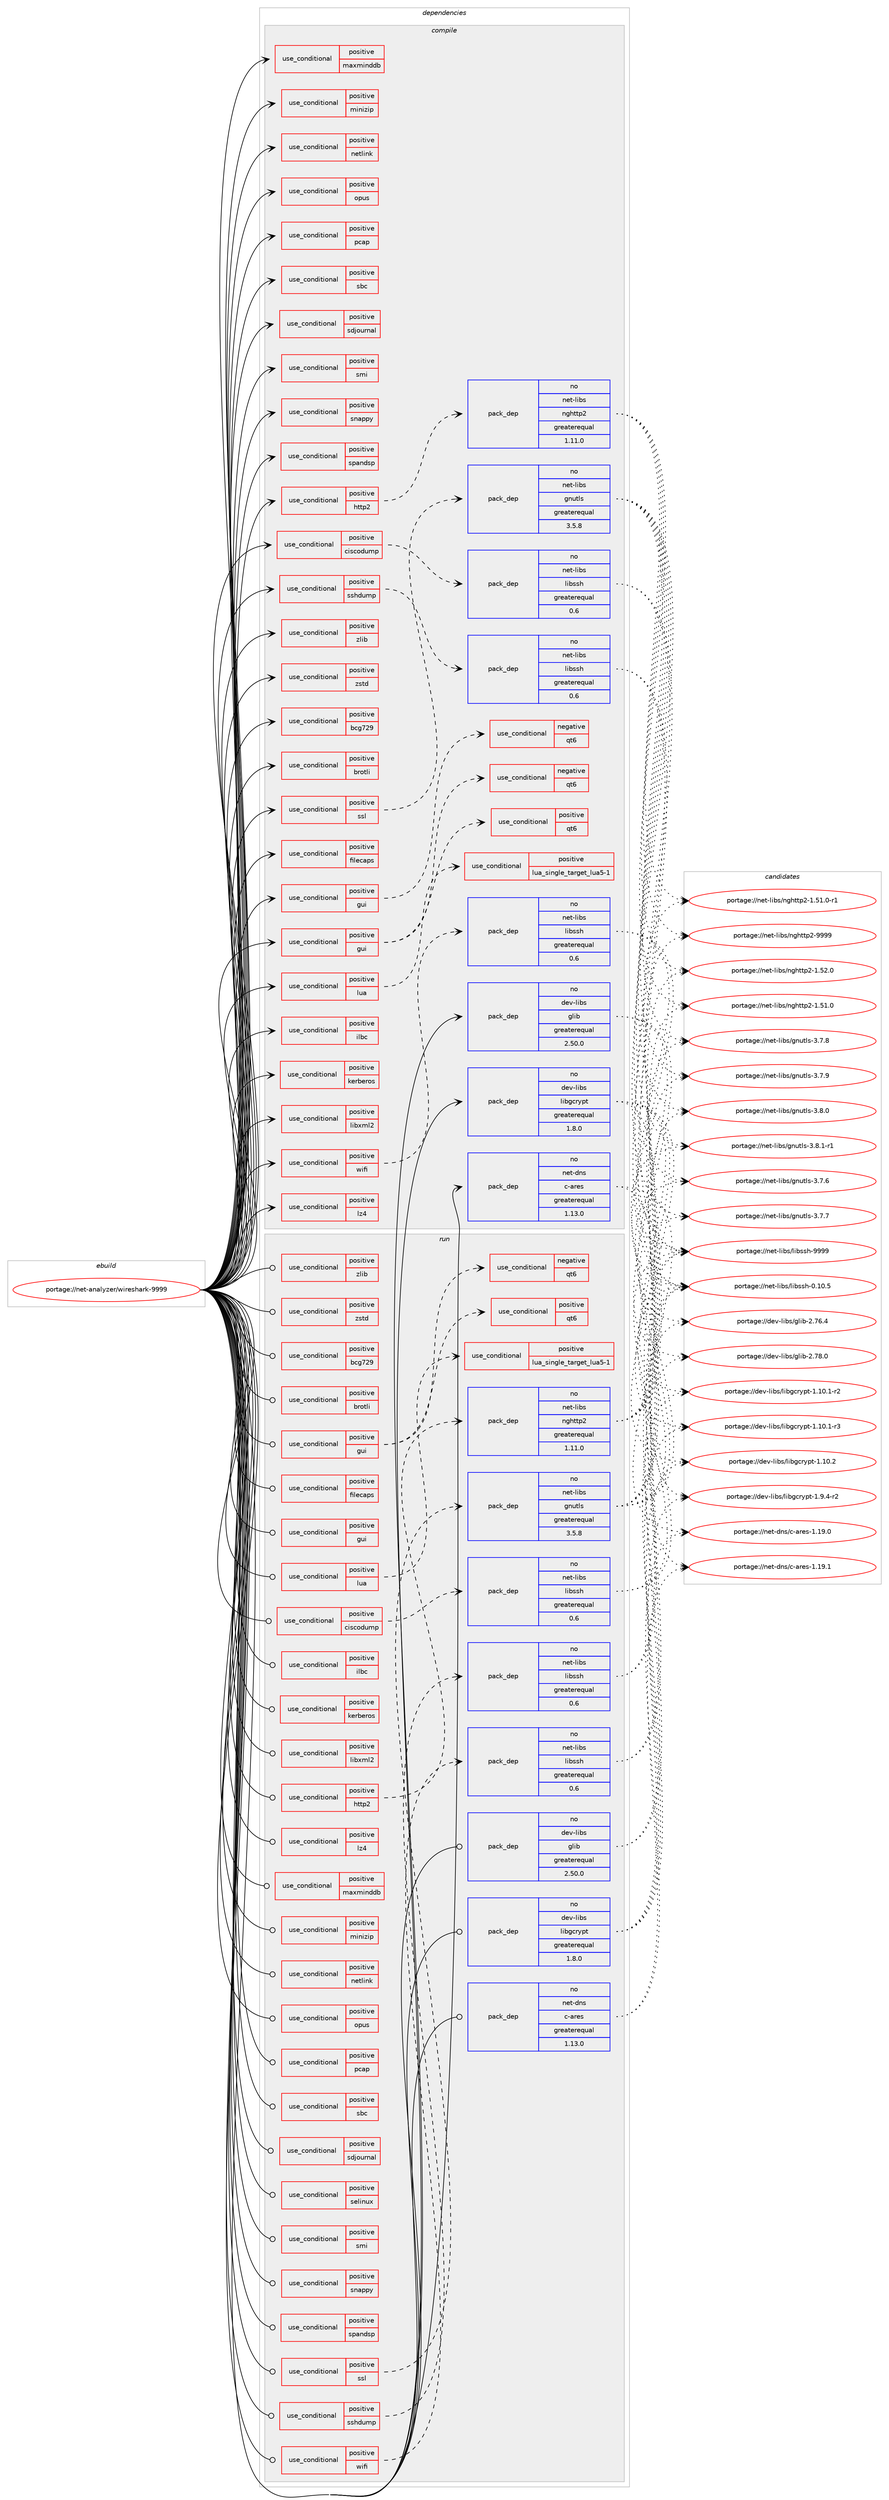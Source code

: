digraph prolog {

# *************
# Graph options
# *************

newrank=true;
concentrate=true;
compound=true;
graph [rankdir=LR,fontname=Helvetica,fontsize=10,ranksep=1.5];#, ranksep=2.5, nodesep=0.2];
edge  [arrowhead=vee];
node  [fontname=Helvetica,fontsize=10];

# **********
# The ebuild
# **********

subgraph cluster_leftcol {
color=gray;
rank=same;
label=<<i>ebuild</i>>;
id [label="portage://net-analyzer/wireshark-9999", color=red, width=4, href="../net-analyzer/wireshark-9999.svg"];
}

# ****************
# The dependencies
# ****************

subgraph cluster_midcol {
color=gray;
label=<<i>dependencies</i>>;
subgraph cluster_compile {
fillcolor="#eeeeee";
style=filled;
label=<<i>compile</i>>;
subgraph cond1 {
dependency1 [label=<<TABLE BORDER="0" CELLBORDER="1" CELLSPACING="0" CELLPADDING="4"><TR><TD ROWSPAN="3" CELLPADDING="10">use_conditional</TD></TR><TR><TD>positive</TD></TR><TR><TD>bcg729</TD></TR></TABLE>>, shape=none, color=red];
# *** BEGIN UNKNOWN DEPENDENCY TYPE (TODO) ***
# dependency1 -> package_dependency(portage://net-analyzer/wireshark-9999,install,no,media-libs,bcg729,none,[,,],[],[])
# *** END UNKNOWN DEPENDENCY TYPE (TODO) ***

}
id:e -> dependency1:w [weight=20,style="solid",arrowhead="vee"];
subgraph cond2 {
dependency2 [label=<<TABLE BORDER="0" CELLBORDER="1" CELLSPACING="0" CELLPADDING="4"><TR><TD ROWSPAN="3" CELLPADDING="10">use_conditional</TD></TR><TR><TD>positive</TD></TR><TR><TD>brotli</TD></TR></TABLE>>, shape=none, color=red];
# *** BEGIN UNKNOWN DEPENDENCY TYPE (TODO) ***
# dependency2 -> package_dependency(portage://net-analyzer/wireshark-9999,install,no,app-arch,brotli,none,[,,],any_same_slot,[])
# *** END UNKNOWN DEPENDENCY TYPE (TODO) ***

}
id:e -> dependency2:w [weight=20,style="solid",arrowhead="vee"];
subgraph cond3 {
dependency3 [label=<<TABLE BORDER="0" CELLBORDER="1" CELLSPACING="0" CELLPADDING="4"><TR><TD ROWSPAN="3" CELLPADDING="10">use_conditional</TD></TR><TR><TD>positive</TD></TR><TR><TD>ciscodump</TD></TR></TABLE>>, shape=none, color=red];
subgraph pack1 {
dependency4 [label=<<TABLE BORDER="0" CELLBORDER="1" CELLSPACING="0" CELLPADDING="4" WIDTH="220"><TR><TD ROWSPAN="6" CELLPADDING="30">pack_dep</TD></TR><TR><TD WIDTH="110">no</TD></TR><TR><TD>net-libs</TD></TR><TR><TD>libssh</TD></TR><TR><TD>greaterequal</TD></TR><TR><TD>0.6</TD></TR></TABLE>>, shape=none, color=blue];
}
dependency3:e -> dependency4:w [weight=20,style="dashed",arrowhead="vee"];
}
id:e -> dependency3:w [weight=20,style="solid",arrowhead="vee"];
subgraph cond4 {
dependency5 [label=<<TABLE BORDER="0" CELLBORDER="1" CELLSPACING="0" CELLPADDING="4"><TR><TD ROWSPAN="3" CELLPADDING="10">use_conditional</TD></TR><TR><TD>positive</TD></TR><TR><TD>filecaps</TD></TR></TABLE>>, shape=none, color=red];
# *** BEGIN UNKNOWN DEPENDENCY TYPE (TODO) ***
# dependency5 -> package_dependency(portage://net-analyzer/wireshark-9999,install,no,sys-libs,libcap,none,[,,],[],[])
# *** END UNKNOWN DEPENDENCY TYPE (TODO) ***

}
id:e -> dependency5:w [weight=20,style="solid",arrowhead="vee"];
subgraph cond5 {
dependency6 [label=<<TABLE BORDER="0" CELLBORDER="1" CELLSPACING="0" CELLPADDING="4"><TR><TD ROWSPAN="3" CELLPADDING="10">use_conditional</TD></TR><TR><TD>positive</TD></TR><TR><TD>gui</TD></TR></TABLE>>, shape=none, color=red];
subgraph cond6 {
dependency7 [label=<<TABLE BORDER="0" CELLBORDER="1" CELLSPACING="0" CELLPADDING="4"><TR><TD ROWSPAN="3" CELLPADDING="10">use_conditional</TD></TR><TR><TD>negative</TD></TR><TR><TD>qt6</TD></TR></TABLE>>, shape=none, color=red];
# *** BEGIN UNKNOWN DEPENDENCY TYPE (TODO) ***
# dependency7 -> package_dependency(portage://net-analyzer/wireshark-9999,install,no,dev-qt,qtdeclarative,none,[,,],[slot(5)],[])
# *** END UNKNOWN DEPENDENCY TYPE (TODO) ***

}
dependency6:e -> dependency7:w [weight=20,style="dashed",arrowhead="vee"];
}
id:e -> dependency6:w [weight=20,style="solid",arrowhead="vee"];
subgraph cond7 {
dependency8 [label=<<TABLE BORDER="0" CELLBORDER="1" CELLSPACING="0" CELLPADDING="4"><TR><TD ROWSPAN="3" CELLPADDING="10">use_conditional</TD></TR><TR><TD>positive</TD></TR><TR><TD>gui</TD></TR></TABLE>>, shape=none, color=red];
# *** BEGIN UNKNOWN DEPENDENCY TYPE (TODO) ***
# dependency8 -> package_dependency(portage://net-analyzer/wireshark-9999,install,no,x11-misc,xdg-utils,none,[,,],[],[])
# *** END UNKNOWN DEPENDENCY TYPE (TODO) ***

subgraph cond8 {
dependency9 [label=<<TABLE BORDER="0" CELLBORDER="1" CELLSPACING="0" CELLPADDING="4"><TR><TD ROWSPAN="3" CELLPADDING="10">use_conditional</TD></TR><TR><TD>positive</TD></TR><TR><TD>qt6</TD></TR></TABLE>>, shape=none, color=red];
# *** BEGIN UNKNOWN DEPENDENCY TYPE (TODO) ***
# dependency9 -> package_dependency(portage://net-analyzer/wireshark-9999,install,no,dev-qt,qtbase,none,[,,],[slot(6)],[use(enable(concurrent),none),use(enable(dbus),none),use(enable(gui),none),use(enable(widgets),none)])
# *** END UNKNOWN DEPENDENCY TYPE (TODO) ***

# *** BEGIN UNKNOWN DEPENDENCY TYPE (TODO) ***
# dependency9 -> package_dependency(portage://net-analyzer/wireshark-9999,install,no,dev-qt,qt5compat,none,[,,],[slot(6)],[])
# *** END UNKNOWN DEPENDENCY TYPE (TODO) ***

# *** BEGIN UNKNOWN DEPENDENCY TYPE (TODO) ***
# dependency9 -> package_dependency(portage://net-analyzer/wireshark-9999,install,no,dev-qt,qtmultimedia,none,[,,],[slot(6)],[])
# *** END UNKNOWN DEPENDENCY TYPE (TODO) ***

}
dependency8:e -> dependency9:w [weight=20,style="dashed",arrowhead="vee"];
subgraph cond9 {
dependency10 [label=<<TABLE BORDER="0" CELLBORDER="1" CELLSPACING="0" CELLPADDING="4"><TR><TD ROWSPAN="3" CELLPADDING="10">use_conditional</TD></TR><TR><TD>negative</TD></TR><TR><TD>qt6</TD></TR></TABLE>>, shape=none, color=red];
# *** BEGIN UNKNOWN DEPENDENCY TYPE (TODO) ***
# dependency10 -> package_dependency(portage://net-analyzer/wireshark-9999,install,no,dev-qt,qtcore,none,[,,],[slot(5)],[])
# *** END UNKNOWN DEPENDENCY TYPE (TODO) ***

# *** BEGIN UNKNOWN DEPENDENCY TYPE (TODO) ***
# dependency10 -> package_dependency(portage://net-analyzer/wireshark-9999,install,no,dev-qt,qtconcurrent,none,[,,],[slot(5)],[])
# *** END UNKNOWN DEPENDENCY TYPE (TODO) ***

# *** BEGIN UNKNOWN DEPENDENCY TYPE (TODO) ***
# dependency10 -> package_dependency(portage://net-analyzer/wireshark-9999,install,no,dev-qt,qtgui,none,[,,],[slot(5)],[])
# *** END UNKNOWN DEPENDENCY TYPE (TODO) ***

# *** BEGIN UNKNOWN DEPENDENCY TYPE (TODO) ***
# dependency10 -> package_dependency(portage://net-analyzer/wireshark-9999,install,no,dev-qt,qtmultimedia,none,[,,],[slot(5)],[])
# *** END UNKNOWN DEPENDENCY TYPE (TODO) ***

# *** BEGIN UNKNOWN DEPENDENCY TYPE (TODO) ***
# dependency10 -> package_dependency(portage://net-analyzer/wireshark-9999,install,no,dev-qt,qtprintsupport,none,[,,],[slot(5)],[])
# *** END UNKNOWN DEPENDENCY TYPE (TODO) ***

# *** BEGIN UNKNOWN DEPENDENCY TYPE (TODO) ***
# dependency10 -> package_dependency(portage://net-analyzer/wireshark-9999,install,no,dev-qt,qtwidgets,none,[,,],[slot(5)],[])
# *** END UNKNOWN DEPENDENCY TYPE (TODO) ***

}
dependency8:e -> dependency10:w [weight=20,style="dashed",arrowhead="vee"];
}
id:e -> dependency8:w [weight=20,style="solid",arrowhead="vee"];
subgraph cond10 {
dependency11 [label=<<TABLE BORDER="0" CELLBORDER="1" CELLSPACING="0" CELLPADDING="4"><TR><TD ROWSPAN="3" CELLPADDING="10">use_conditional</TD></TR><TR><TD>positive</TD></TR><TR><TD>http2</TD></TR></TABLE>>, shape=none, color=red];
subgraph pack2 {
dependency12 [label=<<TABLE BORDER="0" CELLBORDER="1" CELLSPACING="0" CELLPADDING="4" WIDTH="220"><TR><TD ROWSPAN="6" CELLPADDING="30">pack_dep</TD></TR><TR><TD WIDTH="110">no</TD></TR><TR><TD>net-libs</TD></TR><TR><TD>nghttp2</TD></TR><TR><TD>greaterequal</TD></TR><TR><TD>1.11.0</TD></TR></TABLE>>, shape=none, color=blue];
}
dependency11:e -> dependency12:w [weight=20,style="dashed",arrowhead="vee"];
}
id:e -> dependency11:w [weight=20,style="solid",arrowhead="vee"];
subgraph cond11 {
dependency13 [label=<<TABLE BORDER="0" CELLBORDER="1" CELLSPACING="0" CELLPADDING="4"><TR><TD ROWSPAN="3" CELLPADDING="10">use_conditional</TD></TR><TR><TD>positive</TD></TR><TR><TD>ilbc</TD></TR></TABLE>>, shape=none, color=red];
# *** BEGIN UNKNOWN DEPENDENCY TYPE (TODO) ***
# dependency13 -> package_dependency(portage://net-analyzer/wireshark-9999,install,no,media-libs,libilbc,none,[,,],any_same_slot,[])
# *** END UNKNOWN DEPENDENCY TYPE (TODO) ***

}
id:e -> dependency13:w [weight=20,style="solid",arrowhead="vee"];
subgraph cond12 {
dependency14 [label=<<TABLE BORDER="0" CELLBORDER="1" CELLSPACING="0" CELLPADDING="4"><TR><TD ROWSPAN="3" CELLPADDING="10">use_conditional</TD></TR><TR><TD>positive</TD></TR><TR><TD>kerberos</TD></TR></TABLE>>, shape=none, color=red];
# *** BEGIN UNKNOWN DEPENDENCY TYPE (TODO) ***
# dependency14 -> package_dependency(portage://net-analyzer/wireshark-9999,install,no,virtual,krb5,none,[,,],[],[])
# *** END UNKNOWN DEPENDENCY TYPE (TODO) ***

}
id:e -> dependency14:w [weight=20,style="solid",arrowhead="vee"];
subgraph cond13 {
dependency15 [label=<<TABLE BORDER="0" CELLBORDER="1" CELLSPACING="0" CELLPADDING="4"><TR><TD ROWSPAN="3" CELLPADDING="10">use_conditional</TD></TR><TR><TD>positive</TD></TR><TR><TD>libxml2</TD></TR></TABLE>>, shape=none, color=red];
# *** BEGIN UNKNOWN DEPENDENCY TYPE (TODO) ***
# dependency15 -> package_dependency(portage://net-analyzer/wireshark-9999,install,no,dev-libs,libxml2,none,[,,],[],[])
# *** END UNKNOWN DEPENDENCY TYPE (TODO) ***

}
id:e -> dependency15:w [weight=20,style="solid",arrowhead="vee"];
subgraph cond14 {
dependency16 [label=<<TABLE BORDER="0" CELLBORDER="1" CELLSPACING="0" CELLPADDING="4"><TR><TD ROWSPAN="3" CELLPADDING="10">use_conditional</TD></TR><TR><TD>positive</TD></TR><TR><TD>lua</TD></TR></TABLE>>, shape=none, color=red];
subgraph cond15 {
dependency17 [label=<<TABLE BORDER="0" CELLBORDER="1" CELLSPACING="0" CELLPADDING="4"><TR><TD ROWSPAN="3" CELLPADDING="10">use_conditional</TD></TR><TR><TD>positive</TD></TR><TR><TD>lua_single_target_lua5-1</TD></TR></TABLE>>, shape=none, color=red];
# *** BEGIN UNKNOWN DEPENDENCY TYPE (TODO) ***
# dependency17 -> package_dependency(portage://net-analyzer/wireshark-9999,install,no,dev-lang,lua,none,[,,],[slot(5.1)],[])
# *** END UNKNOWN DEPENDENCY TYPE (TODO) ***

}
dependency16:e -> dependency17:w [weight=20,style="dashed",arrowhead="vee"];
}
id:e -> dependency16:w [weight=20,style="solid",arrowhead="vee"];
subgraph cond16 {
dependency18 [label=<<TABLE BORDER="0" CELLBORDER="1" CELLSPACING="0" CELLPADDING="4"><TR><TD ROWSPAN="3" CELLPADDING="10">use_conditional</TD></TR><TR><TD>positive</TD></TR><TR><TD>lz4</TD></TR></TABLE>>, shape=none, color=red];
# *** BEGIN UNKNOWN DEPENDENCY TYPE (TODO) ***
# dependency18 -> package_dependency(portage://net-analyzer/wireshark-9999,install,no,app-arch,lz4,none,[,,],any_same_slot,[])
# *** END UNKNOWN DEPENDENCY TYPE (TODO) ***

}
id:e -> dependency18:w [weight=20,style="solid",arrowhead="vee"];
subgraph cond17 {
dependency19 [label=<<TABLE BORDER="0" CELLBORDER="1" CELLSPACING="0" CELLPADDING="4"><TR><TD ROWSPAN="3" CELLPADDING="10">use_conditional</TD></TR><TR><TD>positive</TD></TR><TR><TD>maxminddb</TD></TR></TABLE>>, shape=none, color=red];
# *** BEGIN UNKNOWN DEPENDENCY TYPE (TODO) ***
# dependency19 -> package_dependency(portage://net-analyzer/wireshark-9999,install,no,dev-libs,libmaxminddb,none,[,,],any_same_slot,[])
# *** END UNKNOWN DEPENDENCY TYPE (TODO) ***

}
id:e -> dependency19:w [weight=20,style="solid",arrowhead="vee"];
subgraph cond18 {
dependency20 [label=<<TABLE BORDER="0" CELLBORDER="1" CELLSPACING="0" CELLPADDING="4"><TR><TD ROWSPAN="3" CELLPADDING="10">use_conditional</TD></TR><TR><TD>positive</TD></TR><TR><TD>minizip</TD></TR></TABLE>>, shape=none, color=red];
# *** BEGIN UNKNOWN DEPENDENCY TYPE (TODO) ***
# dependency20 -> package_dependency(portage://net-analyzer/wireshark-9999,install,no,sys-libs,zlib,none,[,,],[],[use(enable(minizip),none)])
# *** END UNKNOWN DEPENDENCY TYPE (TODO) ***

}
id:e -> dependency20:w [weight=20,style="solid",arrowhead="vee"];
subgraph cond19 {
dependency21 [label=<<TABLE BORDER="0" CELLBORDER="1" CELLSPACING="0" CELLPADDING="4"><TR><TD ROWSPAN="3" CELLPADDING="10">use_conditional</TD></TR><TR><TD>positive</TD></TR><TR><TD>netlink</TD></TR></TABLE>>, shape=none, color=red];
# *** BEGIN UNKNOWN DEPENDENCY TYPE (TODO) ***
# dependency21 -> package_dependency(portage://net-analyzer/wireshark-9999,install,no,dev-libs,libnl,none,[,,],[slot(3)],[])
# *** END UNKNOWN DEPENDENCY TYPE (TODO) ***

}
id:e -> dependency21:w [weight=20,style="solid",arrowhead="vee"];
subgraph cond20 {
dependency22 [label=<<TABLE BORDER="0" CELLBORDER="1" CELLSPACING="0" CELLPADDING="4"><TR><TD ROWSPAN="3" CELLPADDING="10">use_conditional</TD></TR><TR><TD>positive</TD></TR><TR><TD>opus</TD></TR></TABLE>>, shape=none, color=red];
# *** BEGIN UNKNOWN DEPENDENCY TYPE (TODO) ***
# dependency22 -> package_dependency(portage://net-analyzer/wireshark-9999,install,no,media-libs,opus,none,[,,],[],[])
# *** END UNKNOWN DEPENDENCY TYPE (TODO) ***

}
id:e -> dependency22:w [weight=20,style="solid",arrowhead="vee"];
subgraph cond21 {
dependency23 [label=<<TABLE BORDER="0" CELLBORDER="1" CELLSPACING="0" CELLPADDING="4"><TR><TD ROWSPAN="3" CELLPADDING="10">use_conditional</TD></TR><TR><TD>positive</TD></TR><TR><TD>pcap</TD></TR></TABLE>>, shape=none, color=red];
# *** BEGIN UNKNOWN DEPENDENCY TYPE (TODO) ***
# dependency23 -> package_dependency(portage://net-analyzer/wireshark-9999,install,no,net-libs,libpcap,none,[,,],[],[])
# *** END UNKNOWN DEPENDENCY TYPE (TODO) ***

}
id:e -> dependency23:w [weight=20,style="solid",arrowhead="vee"];
subgraph cond22 {
dependency24 [label=<<TABLE BORDER="0" CELLBORDER="1" CELLSPACING="0" CELLPADDING="4"><TR><TD ROWSPAN="3" CELLPADDING="10">use_conditional</TD></TR><TR><TD>positive</TD></TR><TR><TD>sbc</TD></TR></TABLE>>, shape=none, color=red];
# *** BEGIN UNKNOWN DEPENDENCY TYPE (TODO) ***
# dependency24 -> package_dependency(portage://net-analyzer/wireshark-9999,install,no,media-libs,sbc,none,[,,],[],[])
# *** END UNKNOWN DEPENDENCY TYPE (TODO) ***

}
id:e -> dependency24:w [weight=20,style="solid",arrowhead="vee"];
subgraph cond23 {
dependency25 [label=<<TABLE BORDER="0" CELLBORDER="1" CELLSPACING="0" CELLPADDING="4"><TR><TD ROWSPAN="3" CELLPADDING="10">use_conditional</TD></TR><TR><TD>positive</TD></TR><TR><TD>sdjournal</TD></TR></TABLE>>, shape=none, color=red];
# *** BEGIN UNKNOWN DEPENDENCY TYPE (TODO) ***
# dependency25 -> package_dependency(portage://net-analyzer/wireshark-9999,install,no,sys-apps,systemd,none,[,,],any_same_slot,[])
# *** END UNKNOWN DEPENDENCY TYPE (TODO) ***

}
id:e -> dependency25:w [weight=20,style="solid",arrowhead="vee"];
subgraph cond24 {
dependency26 [label=<<TABLE BORDER="0" CELLBORDER="1" CELLSPACING="0" CELLPADDING="4"><TR><TD ROWSPAN="3" CELLPADDING="10">use_conditional</TD></TR><TR><TD>positive</TD></TR><TR><TD>smi</TD></TR></TABLE>>, shape=none, color=red];
# *** BEGIN UNKNOWN DEPENDENCY TYPE (TODO) ***
# dependency26 -> package_dependency(portage://net-analyzer/wireshark-9999,install,no,net-libs,libsmi,none,[,,],[],[])
# *** END UNKNOWN DEPENDENCY TYPE (TODO) ***

}
id:e -> dependency26:w [weight=20,style="solid",arrowhead="vee"];
subgraph cond25 {
dependency27 [label=<<TABLE BORDER="0" CELLBORDER="1" CELLSPACING="0" CELLPADDING="4"><TR><TD ROWSPAN="3" CELLPADDING="10">use_conditional</TD></TR><TR><TD>positive</TD></TR><TR><TD>snappy</TD></TR></TABLE>>, shape=none, color=red];
# *** BEGIN UNKNOWN DEPENDENCY TYPE (TODO) ***
# dependency27 -> package_dependency(portage://net-analyzer/wireshark-9999,install,no,app-arch,snappy,none,[,,],any_same_slot,[])
# *** END UNKNOWN DEPENDENCY TYPE (TODO) ***

}
id:e -> dependency27:w [weight=20,style="solid",arrowhead="vee"];
subgraph cond26 {
dependency28 [label=<<TABLE BORDER="0" CELLBORDER="1" CELLSPACING="0" CELLPADDING="4"><TR><TD ROWSPAN="3" CELLPADDING="10">use_conditional</TD></TR><TR><TD>positive</TD></TR><TR><TD>spandsp</TD></TR></TABLE>>, shape=none, color=red];
# *** BEGIN UNKNOWN DEPENDENCY TYPE (TODO) ***
# dependency28 -> package_dependency(portage://net-analyzer/wireshark-9999,install,no,media-libs,spandsp,none,[,,],any_same_slot,[])
# *** END UNKNOWN DEPENDENCY TYPE (TODO) ***

}
id:e -> dependency28:w [weight=20,style="solid",arrowhead="vee"];
subgraph cond27 {
dependency29 [label=<<TABLE BORDER="0" CELLBORDER="1" CELLSPACING="0" CELLPADDING="4"><TR><TD ROWSPAN="3" CELLPADDING="10">use_conditional</TD></TR><TR><TD>positive</TD></TR><TR><TD>sshdump</TD></TR></TABLE>>, shape=none, color=red];
subgraph pack3 {
dependency30 [label=<<TABLE BORDER="0" CELLBORDER="1" CELLSPACING="0" CELLPADDING="4" WIDTH="220"><TR><TD ROWSPAN="6" CELLPADDING="30">pack_dep</TD></TR><TR><TD WIDTH="110">no</TD></TR><TR><TD>net-libs</TD></TR><TR><TD>libssh</TD></TR><TR><TD>greaterequal</TD></TR><TR><TD>0.6</TD></TR></TABLE>>, shape=none, color=blue];
}
dependency29:e -> dependency30:w [weight=20,style="dashed",arrowhead="vee"];
}
id:e -> dependency29:w [weight=20,style="solid",arrowhead="vee"];
subgraph cond28 {
dependency31 [label=<<TABLE BORDER="0" CELLBORDER="1" CELLSPACING="0" CELLPADDING="4"><TR><TD ROWSPAN="3" CELLPADDING="10">use_conditional</TD></TR><TR><TD>positive</TD></TR><TR><TD>ssl</TD></TR></TABLE>>, shape=none, color=red];
subgraph pack4 {
dependency32 [label=<<TABLE BORDER="0" CELLBORDER="1" CELLSPACING="0" CELLPADDING="4" WIDTH="220"><TR><TD ROWSPAN="6" CELLPADDING="30">pack_dep</TD></TR><TR><TD WIDTH="110">no</TD></TR><TR><TD>net-libs</TD></TR><TR><TD>gnutls</TD></TR><TR><TD>greaterequal</TD></TR><TR><TD>3.5.8</TD></TR></TABLE>>, shape=none, color=blue];
}
dependency31:e -> dependency32:w [weight=20,style="dashed",arrowhead="vee"];
}
id:e -> dependency31:w [weight=20,style="solid",arrowhead="vee"];
subgraph cond29 {
dependency33 [label=<<TABLE BORDER="0" CELLBORDER="1" CELLSPACING="0" CELLPADDING="4"><TR><TD ROWSPAN="3" CELLPADDING="10">use_conditional</TD></TR><TR><TD>positive</TD></TR><TR><TD>wifi</TD></TR></TABLE>>, shape=none, color=red];
subgraph pack5 {
dependency34 [label=<<TABLE BORDER="0" CELLBORDER="1" CELLSPACING="0" CELLPADDING="4" WIDTH="220"><TR><TD ROWSPAN="6" CELLPADDING="30">pack_dep</TD></TR><TR><TD WIDTH="110">no</TD></TR><TR><TD>net-libs</TD></TR><TR><TD>libssh</TD></TR><TR><TD>greaterequal</TD></TR><TR><TD>0.6</TD></TR></TABLE>>, shape=none, color=blue];
}
dependency33:e -> dependency34:w [weight=20,style="dashed",arrowhead="vee"];
}
id:e -> dependency33:w [weight=20,style="solid",arrowhead="vee"];
subgraph cond30 {
dependency35 [label=<<TABLE BORDER="0" CELLBORDER="1" CELLSPACING="0" CELLPADDING="4"><TR><TD ROWSPAN="3" CELLPADDING="10">use_conditional</TD></TR><TR><TD>positive</TD></TR><TR><TD>zlib</TD></TR></TABLE>>, shape=none, color=red];
# *** BEGIN UNKNOWN DEPENDENCY TYPE (TODO) ***
# dependency35 -> package_dependency(portage://net-analyzer/wireshark-9999,install,no,sys-libs,zlib,none,[,,],[],[])
# *** END UNKNOWN DEPENDENCY TYPE (TODO) ***

}
id:e -> dependency35:w [weight=20,style="solid",arrowhead="vee"];
subgraph cond31 {
dependency36 [label=<<TABLE BORDER="0" CELLBORDER="1" CELLSPACING="0" CELLPADDING="4"><TR><TD ROWSPAN="3" CELLPADDING="10">use_conditional</TD></TR><TR><TD>positive</TD></TR><TR><TD>zstd</TD></TR></TABLE>>, shape=none, color=red];
# *** BEGIN UNKNOWN DEPENDENCY TYPE (TODO) ***
# dependency36 -> package_dependency(portage://net-analyzer/wireshark-9999,install,no,app-arch,zstd,none,[,,],any_same_slot,[])
# *** END UNKNOWN DEPENDENCY TYPE (TODO) ***

}
id:e -> dependency36:w [weight=20,style="solid",arrowhead="vee"];
# *** BEGIN UNKNOWN DEPENDENCY TYPE (TODO) ***
# id -> package_dependency(portage://net-analyzer/wireshark-9999,install,no,acct-group,pcap,none,[,,],[],[])
# *** END UNKNOWN DEPENDENCY TYPE (TODO) ***

subgraph pack6 {
dependency37 [label=<<TABLE BORDER="0" CELLBORDER="1" CELLSPACING="0" CELLPADDING="4" WIDTH="220"><TR><TD ROWSPAN="6" CELLPADDING="30">pack_dep</TD></TR><TR><TD WIDTH="110">no</TD></TR><TR><TD>dev-libs</TD></TR><TR><TD>glib</TD></TR><TR><TD>greaterequal</TD></TR><TR><TD>2.50.0</TD></TR></TABLE>>, shape=none, color=blue];
}
id:e -> dependency37:w [weight=20,style="solid",arrowhead="vee"];
subgraph pack7 {
dependency38 [label=<<TABLE BORDER="0" CELLBORDER="1" CELLSPACING="0" CELLPADDING="4" WIDTH="220"><TR><TD ROWSPAN="6" CELLPADDING="30">pack_dep</TD></TR><TR><TD WIDTH="110">no</TD></TR><TR><TD>dev-libs</TD></TR><TR><TD>libgcrypt</TD></TR><TR><TD>greaterequal</TD></TR><TR><TD>1.8.0</TD></TR></TABLE>>, shape=none, color=blue];
}
id:e -> dependency38:w [weight=20,style="solid",arrowhead="vee"];
# *** BEGIN UNKNOWN DEPENDENCY TYPE (TODO) ***
# id -> package_dependency(portage://net-analyzer/wireshark-9999,install,no,dev-libs,libpcre2,none,[,,],[],[])
# *** END UNKNOWN DEPENDENCY TYPE (TODO) ***

# *** BEGIN UNKNOWN DEPENDENCY TYPE (TODO) ***
# id -> package_dependency(portage://net-analyzer/wireshark-9999,install,no,media-libs,speexdsp,none,[,,],[],[])
# *** END UNKNOWN DEPENDENCY TYPE (TODO) ***

subgraph pack8 {
dependency39 [label=<<TABLE BORDER="0" CELLBORDER="1" CELLSPACING="0" CELLPADDING="4" WIDTH="220"><TR><TD ROWSPAN="6" CELLPADDING="30">pack_dep</TD></TR><TR><TD WIDTH="110">no</TD></TR><TR><TD>net-dns</TD></TR><TR><TD>c-ares</TD></TR><TR><TD>greaterequal</TD></TR><TR><TD>1.13.0</TD></TR></TABLE>>, shape=none, color=blue];
}
id:e -> dependency39:w [weight=20,style="solid",arrowhead="vee"];
}
subgraph cluster_compileandrun {
fillcolor="#eeeeee";
style=filled;
label=<<i>compile and run</i>>;
}
subgraph cluster_run {
fillcolor="#eeeeee";
style=filled;
label=<<i>run</i>>;
subgraph cond32 {
dependency40 [label=<<TABLE BORDER="0" CELLBORDER="1" CELLSPACING="0" CELLPADDING="4"><TR><TD ROWSPAN="3" CELLPADDING="10">use_conditional</TD></TR><TR><TD>positive</TD></TR><TR><TD>bcg729</TD></TR></TABLE>>, shape=none, color=red];
# *** BEGIN UNKNOWN DEPENDENCY TYPE (TODO) ***
# dependency40 -> package_dependency(portage://net-analyzer/wireshark-9999,run,no,media-libs,bcg729,none,[,,],[],[])
# *** END UNKNOWN DEPENDENCY TYPE (TODO) ***

}
id:e -> dependency40:w [weight=20,style="solid",arrowhead="odot"];
subgraph cond33 {
dependency41 [label=<<TABLE BORDER="0" CELLBORDER="1" CELLSPACING="0" CELLPADDING="4"><TR><TD ROWSPAN="3" CELLPADDING="10">use_conditional</TD></TR><TR><TD>positive</TD></TR><TR><TD>brotli</TD></TR></TABLE>>, shape=none, color=red];
# *** BEGIN UNKNOWN DEPENDENCY TYPE (TODO) ***
# dependency41 -> package_dependency(portage://net-analyzer/wireshark-9999,run,no,app-arch,brotli,none,[,,],any_same_slot,[])
# *** END UNKNOWN DEPENDENCY TYPE (TODO) ***

}
id:e -> dependency41:w [weight=20,style="solid",arrowhead="odot"];
subgraph cond34 {
dependency42 [label=<<TABLE BORDER="0" CELLBORDER="1" CELLSPACING="0" CELLPADDING="4"><TR><TD ROWSPAN="3" CELLPADDING="10">use_conditional</TD></TR><TR><TD>positive</TD></TR><TR><TD>ciscodump</TD></TR></TABLE>>, shape=none, color=red];
subgraph pack9 {
dependency43 [label=<<TABLE BORDER="0" CELLBORDER="1" CELLSPACING="0" CELLPADDING="4" WIDTH="220"><TR><TD ROWSPAN="6" CELLPADDING="30">pack_dep</TD></TR><TR><TD WIDTH="110">no</TD></TR><TR><TD>net-libs</TD></TR><TR><TD>libssh</TD></TR><TR><TD>greaterequal</TD></TR><TR><TD>0.6</TD></TR></TABLE>>, shape=none, color=blue];
}
dependency42:e -> dependency43:w [weight=20,style="dashed",arrowhead="vee"];
}
id:e -> dependency42:w [weight=20,style="solid",arrowhead="odot"];
subgraph cond35 {
dependency44 [label=<<TABLE BORDER="0" CELLBORDER="1" CELLSPACING="0" CELLPADDING="4"><TR><TD ROWSPAN="3" CELLPADDING="10">use_conditional</TD></TR><TR><TD>positive</TD></TR><TR><TD>filecaps</TD></TR></TABLE>>, shape=none, color=red];
# *** BEGIN UNKNOWN DEPENDENCY TYPE (TODO) ***
# dependency44 -> package_dependency(portage://net-analyzer/wireshark-9999,run,no,sys-libs,libcap,none,[,,],[],[])
# *** END UNKNOWN DEPENDENCY TYPE (TODO) ***

}
id:e -> dependency44:w [weight=20,style="solid",arrowhead="odot"];
subgraph cond36 {
dependency45 [label=<<TABLE BORDER="0" CELLBORDER="1" CELLSPACING="0" CELLPADDING="4"><TR><TD ROWSPAN="3" CELLPADDING="10">use_conditional</TD></TR><TR><TD>positive</TD></TR><TR><TD>gui</TD></TR></TABLE>>, shape=none, color=red];
# *** BEGIN UNKNOWN DEPENDENCY TYPE (TODO) ***
# dependency45 -> package_dependency(portage://net-analyzer/wireshark-9999,run,no,virtual,freedesktop-icon-theme,none,[,,],[],[])
# *** END UNKNOWN DEPENDENCY TYPE (TODO) ***

}
id:e -> dependency45:w [weight=20,style="solid",arrowhead="odot"];
subgraph cond37 {
dependency46 [label=<<TABLE BORDER="0" CELLBORDER="1" CELLSPACING="0" CELLPADDING="4"><TR><TD ROWSPAN="3" CELLPADDING="10">use_conditional</TD></TR><TR><TD>positive</TD></TR><TR><TD>gui</TD></TR></TABLE>>, shape=none, color=red];
# *** BEGIN UNKNOWN DEPENDENCY TYPE (TODO) ***
# dependency46 -> package_dependency(portage://net-analyzer/wireshark-9999,run,no,x11-misc,xdg-utils,none,[,,],[],[])
# *** END UNKNOWN DEPENDENCY TYPE (TODO) ***

subgraph cond38 {
dependency47 [label=<<TABLE BORDER="0" CELLBORDER="1" CELLSPACING="0" CELLPADDING="4"><TR><TD ROWSPAN="3" CELLPADDING="10">use_conditional</TD></TR><TR><TD>positive</TD></TR><TR><TD>qt6</TD></TR></TABLE>>, shape=none, color=red];
# *** BEGIN UNKNOWN DEPENDENCY TYPE (TODO) ***
# dependency47 -> package_dependency(portage://net-analyzer/wireshark-9999,run,no,dev-qt,qtbase,none,[,,],[slot(6)],[use(enable(concurrent),none),use(enable(dbus),none),use(enable(gui),none),use(enable(widgets),none)])
# *** END UNKNOWN DEPENDENCY TYPE (TODO) ***

# *** BEGIN UNKNOWN DEPENDENCY TYPE (TODO) ***
# dependency47 -> package_dependency(portage://net-analyzer/wireshark-9999,run,no,dev-qt,qt5compat,none,[,,],[slot(6)],[])
# *** END UNKNOWN DEPENDENCY TYPE (TODO) ***

# *** BEGIN UNKNOWN DEPENDENCY TYPE (TODO) ***
# dependency47 -> package_dependency(portage://net-analyzer/wireshark-9999,run,no,dev-qt,qtmultimedia,none,[,,],[slot(6)],[])
# *** END UNKNOWN DEPENDENCY TYPE (TODO) ***

}
dependency46:e -> dependency47:w [weight=20,style="dashed",arrowhead="vee"];
subgraph cond39 {
dependency48 [label=<<TABLE BORDER="0" CELLBORDER="1" CELLSPACING="0" CELLPADDING="4"><TR><TD ROWSPAN="3" CELLPADDING="10">use_conditional</TD></TR><TR><TD>negative</TD></TR><TR><TD>qt6</TD></TR></TABLE>>, shape=none, color=red];
# *** BEGIN UNKNOWN DEPENDENCY TYPE (TODO) ***
# dependency48 -> package_dependency(portage://net-analyzer/wireshark-9999,run,no,dev-qt,qtcore,none,[,,],[slot(5)],[])
# *** END UNKNOWN DEPENDENCY TYPE (TODO) ***

# *** BEGIN UNKNOWN DEPENDENCY TYPE (TODO) ***
# dependency48 -> package_dependency(portage://net-analyzer/wireshark-9999,run,no,dev-qt,qtconcurrent,none,[,,],[slot(5)],[])
# *** END UNKNOWN DEPENDENCY TYPE (TODO) ***

# *** BEGIN UNKNOWN DEPENDENCY TYPE (TODO) ***
# dependency48 -> package_dependency(portage://net-analyzer/wireshark-9999,run,no,dev-qt,qtgui,none,[,,],[slot(5)],[])
# *** END UNKNOWN DEPENDENCY TYPE (TODO) ***

# *** BEGIN UNKNOWN DEPENDENCY TYPE (TODO) ***
# dependency48 -> package_dependency(portage://net-analyzer/wireshark-9999,run,no,dev-qt,qtmultimedia,none,[,,],[slot(5)],[])
# *** END UNKNOWN DEPENDENCY TYPE (TODO) ***

# *** BEGIN UNKNOWN DEPENDENCY TYPE (TODO) ***
# dependency48 -> package_dependency(portage://net-analyzer/wireshark-9999,run,no,dev-qt,qtprintsupport,none,[,,],[slot(5)],[])
# *** END UNKNOWN DEPENDENCY TYPE (TODO) ***

# *** BEGIN UNKNOWN DEPENDENCY TYPE (TODO) ***
# dependency48 -> package_dependency(portage://net-analyzer/wireshark-9999,run,no,dev-qt,qtwidgets,none,[,,],[slot(5)],[])
# *** END UNKNOWN DEPENDENCY TYPE (TODO) ***

}
dependency46:e -> dependency48:w [weight=20,style="dashed",arrowhead="vee"];
}
id:e -> dependency46:w [weight=20,style="solid",arrowhead="odot"];
subgraph cond40 {
dependency49 [label=<<TABLE BORDER="0" CELLBORDER="1" CELLSPACING="0" CELLPADDING="4"><TR><TD ROWSPAN="3" CELLPADDING="10">use_conditional</TD></TR><TR><TD>positive</TD></TR><TR><TD>http2</TD></TR></TABLE>>, shape=none, color=red];
subgraph pack10 {
dependency50 [label=<<TABLE BORDER="0" CELLBORDER="1" CELLSPACING="0" CELLPADDING="4" WIDTH="220"><TR><TD ROWSPAN="6" CELLPADDING="30">pack_dep</TD></TR><TR><TD WIDTH="110">no</TD></TR><TR><TD>net-libs</TD></TR><TR><TD>nghttp2</TD></TR><TR><TD>greaterequal</TD></TR><TR><TD>1.11.0</TD></TR></TABLE>>, shape=none, color=blue];
}
dependency49:e -> dependency50:w [weight=20,style="dashed",arrowhead="vee"];
}
id:e -> dependency49:w [weight=20,style="solid",arrowhead="odot"];
subgraph cond41 {
dependency51 [label=<<TABLE BORDER="0" CELLBORDER="1" CELLSPACING="0" CELLPADDING="4"><TR><TD ROWSPAN="3" CELLPADDING="10">use_conditional</TD></TR><TR><TD>positive</TD></TR><TR><TD>ilbc</TD></TR></TABLE>>, shape=none, color=red];
# *** BEGIN UNKNOWN DEPENDENCY TYPE (TODO) ***
# dependency51 -> package_dependency(portage://net-analyzer/wireshark-9999,run,no,media-libs,libilbc,none,[,,],any_same_slot,[])
# *** END UNKNOWN DEPENDENCY TYPE (TODO) ***

}
id:e -> dependency51:w [weight=20,style="solid",arrowhead="odot"];
subgraph cond42 {
dependency52 [label=<<TABLE BORDER="0" CELLBORDER="1" CELLSPACING="0" CELLPADDING="4"><TR><TD ROWSPAN="3" CELLPADDING="10">use_conditional</TD></TR><TR><TD>positive</TD></TR><TR><TD>kerberos</TD></TR></TABLE>>, shape=none, color=red];
# *** BEGIN UNKNOWN DEPENDENCY TYPE (TODO) ***
# dependency52 -> package_dependency(portage://net-analyzer/wireshark-9999,run,no,virtual,krb5,none,[,,],[],[])
# *** END UNKNOWN DEPENDENCY TYPE (TODO) ***

}
id:e -> dependency52:w [weight=20,style="solid",arrowhead="odot"];
subgraph cond43 {
dependency53 [label=<<TABLE BORDER="0" CELLBORDER="1" CELLSPACING="0" CELLPADDING="4"><TR><TD ROWSPAN="3" CELLPADDING="10">use_conditional</TD></TR><TR><TD>positive</TD></TR><TR><TD>libxml2</TD></TR></TABLE>>, shape=none, color=red];
# *** BEGIN UNKNOWN DEPENDENCY TYPE (TODO) ***
# dependency53 -> package_dependency(portage://net-analyzer/wireshark-9999,run,no,dev-libs,libxml2,none,[,,],[],[])
# *** END UNKNOWN DEPENDENCY TYPE (TODO) ***

}
id:e -> dependency53:w [weight=20,style="solid",arrowhead="odot"];
subgraph cond44 {
dependency54 [label=<<TABLE BORDER="0" CELLBORDER="1" CELLSPACING="0" CELLPADDING="4"><TR><TD ROWSPAN="3" CELLPADDING="10">use_conditional</TD></TR><TR><TD>positive</TD></TR><TR><TD>lua</TD></TR></TABLE>>, shape=none, color=red];
subgraph cond45 {
dependency55 [label=<<TABLE BORDER="0" CELLBORDER="1" CELLSPACING="0" CELLPADDING="4"><TR><TD ROWSPAN="3" CELLPADDING="10">use_conditional</TD></TR><TR><TD>positive</TD></TR><TR><TD>lua_single_target_lua5-1</TD></TR></TABLE>>, shape=none, color=red];
# *** BEGIN UNKNOWN DEPENDENCY TYPE (TODO) ***
# dependency55 -> package_dependency(portage://net-analyzer/wireshark-9999,run,no,dev-lang,lua,none,[,,],[slot(5.1)],[])
# *** END UNKNOWN DEPENDENCY TYPE (TODO) ***

}
dependency54:e -> dependency55:w [weight=20,style="dashed",arrowhead="vee"];
}
id:e -> dependency54:w [weight=20,style="solid",arrowhead="odot"];
subgraph cond46 {
dependency56 [label=<<TABLE BORDER="0" CELLBORDER="1" CELLSPACING="0" CELLPADDING="4"><TR><TD ROWSPAN="3" CELLPADDING="10">use_conditional</TD></TR><TR><TD>positive</TD></TR><TR><TD>lz4</TD></TR></TABLE>>, shape=none, color=red];
# *** BEGIN UNKNOWN DEPENDENCY TYPE (TODO) ***
# dependency56 -> package_dependency(portage://net-analyzer/wireshark-9999,run,no,app-arch,lz4,none,[,,],any_same_slot,[])
# *** END UNKNOWN DEPENDENCY TYPE (TODO) ***

}
id:e -> dependency56:w [weight=20,style="solid",arrowhead="odot"];
subgraph cond47 {
dependency57 [label=<<TABLE BORDER="0" CELLBORDER="1" CELLSPACING="0" CELLPADDING="4"><TR><TD ROWSPAN="3" CELLPADDING="10">use_conditional</TD></TR><TR><TD>positive</TD></TR><TR><TD>maxminddb</TD></TR></TABLE>>, shape=none, color=red];
# *** BEGIN UNKNOWN DEPENDENCY TYPE (TODO) ***
# dependency57 -> package_dependency(portage://net-analyzer/wireshark-9999,run,no,dev-libs,libmaxminddb,none,[,,],any_same_slot,[])
# *** END UNKNOWN DEPENDENCY TYPE (TODO) ***

}
id:e -> dependency57:w [weight=20,style="solid",arrowhead="odot"];
subgraph cond48 {
dependency58 [label=<<TABLE BORDER="0" CELLBORDER="1" CELLSPACING="0" CELLPADDING="4"><TR><TD ROWSPAN="3" CELLPADDING="10">use_conditional</TD></TR><TR><TD>positive</TD></TR><TR><TD>minizip</TD></TR></TABLE>>, shape=none, color=red];
# *** BEGIN UNKNOWN DEPENDENCY TYPE (TODO) ***
# dependency58 -> package_dependency(portage://net-analyzer/wireshark-9999,run,no,sys-libs,zlib,none,[,,],[],[use(enable(minizip),none)])
# *** END UNKNOWN DEPENDENCY TYPE (TODO) ***

}
id:e -> dependency58:w [weight=20,style="solid",arrowhead="odot"];
subgraph cond49 {
dependency59 [label=<<TABLE BORDER="0" CELLBORDER="1" CELLSPACING="0" CELLPADDING="4"><TR><TD ROWSPAN="3" CELLPADDING="10">use_conditional</TD></TR><TR><TD>positive</TD></TR><TR><TD>netlink</TD></TR></TABLE>>, shape=none, color=red];
# *** BEGIN UNKNOWN DEPENDENCY TYPE (TODO) ***
# dependency59 -> package_dependency(portage://net-analyzer/wireshark-9999,run,no,dev-libs,libnl,none,[,,],[slot(3)],[])
# *** END UNKNOWN DEPENDENCY TYPE (TODO) ***

}
id:e -> dependency59:w [weight=20,style="solid",arrowhead="odot"];
subgraph cond50 {
dependency60 [label=<<TABLE BORDER="0" CELLBORDER="1" CELLSPACING="0" CELLPADDING="4"><TR><TD ROWSPAN="3" CELLPADDING="10">use_conditional</TD></TR><TR><TD>positive</TD></TR><TR><TD>opus</TD></TR></TABLE>>, shape=none, color=red];
# *** BEGIN UNKNOWN DEPENDENCY TYPE (TODO) ***
# dependency60 -> package_dependency(portage://net-analyzer/wireshark-9999,run,no,media-libs,opus,none,[,,],[],[])
# *** END UNKNOWN DEPENDENCY TYPE (TODO) ***

}
id:e -> dependency60:w [weight=20,style="solid",arrowhead="odot"];
subgraph cond51 {
dependency61 [label=<<TABLE BORDER="0" CELLBORDER="1" CELLSPACING="0" CELLPADDING="4"><TR><TD ROWSPAN="3" CELLPADDING="10">use_conditional</TD></TR><TR><TD>positive</TD></TR><TR><TD>pcap</TD></TR></TABLE>>, shape=none, color=red];
# *** BEGIN UNKNOWN DEPENDENCY TYPE (TODO) ***
# dependency61 -> package_dependency(portage://net-analyzer/wireshark-9999,run,no,net-libs,libpcap,none,[,,],[],[])
# *** END UNKNOWN DEPENDENCY TYPE (TODO) ***

}
id:e -> dependency61:w [weight=20,style="solid",arrowhead="odot"];
subgraph cond52 {
dependency62 [label=<<TABLE BORDER="0" CELLBORDER="1" CELLSPACING="0" CELLPADDING="4"><TR><TD ROWSPAN="3" CELLPADDING="10">use_conditional</TD></TR><TR><TD>positive</TD></TR><TR><TD>sbc</TD></TR></TABLE>>, shape=none, color=red];
# *** BEGIN UNKNOWN DEPENDENCY TYPE (TODO) ***
# dependency62 -> package_dependency(portage://net-analyzer/wireshark-9999,run,no,media-libs,sbc,none,[,,],[],[])
# *** END UNKNOWN DEPENDENCY TYPE (TODO) ***

}
id:e -> dependency62:w [weight=20,style="solid",arrowhead="odot"];
subgraph cond53 {
dependency63 [label=<<TABLE BORDER="0" CELLBORDER="1" CELLSPACING="0" CELLPADDING="4"><TR><TD ROWSPAN="3" CELLPADDING="10">use_conditional</TD></TR><TR><TD>positive</TD></TR><TR><TD>sdjournal</TD></TR></TABLE>>, shape=none, color=red];
# *** BEGIN UNKNOWN DEPENDENCY TYPE (TODO) ***
# dependency63 -> package_dependency(portage://net-analyzer/wireshark-9999,run,no,sys-apps,systemd,none,[,,],any_same_slot,[])
# *** END UNKNOWN DEPENDENCY TYPE (TODO) ***

}
id:e -> dependency63:w [weight=20,style="solid",arrowhead="odot"];
subgraph cond54 {
dependency64 [label=<<TABLE BORDER="0" CELLBORDER="1" CELLSPACING="0" CELLPADDING="4"><TR><TD ROWSPAN="3" CELLPADDING="10">use_conditional</TD></TR><TR><TD>positive</TD></TR><TR><TD>selinux</TD></TR></TABLE>>, shape=none, color=red];
# *** BEGIN UNKNOWN DEPENDENCY TYPE (TODO) ***
# dependency64 -> package_dependency(portage://net-analyzer/wireshark-9999,run,no,sec-policy,selinux-wireshark,none,[,,],[],[])
# *** END UNKNOWN DEPENDENCY TYPE (TODO) ***

}
id:e -> dependency64:w [weight=20,style="solid",arrowhead="odot"];
subgraph cond55 {
dependency65 [label=<<TABLE BORDER="0" CELLBORDER="1" CELLSPACING="0" CELLPADDING="4"><TR><TD ROWSPAN="3" CELLPADDING="10">use_conditional</TD></TR><TR><TD>positive</TD></TR><TR><TD>smi</TD></TR></TABLE>>, shape=none, color=red];
# *** BEGIN UNKNOWN DEPENDENCY TYPE (TODO) ***
# dependency65 -> package_dependency(portage://net-analyzer/wireshark-9999,run,no,net-libs,libsmi,none,[,,],[],[])
# *** END UNKNOWN DEPENDENCY TYPE (TODO) ***

}
id:e -> dependency65:w [weight=20,style="solid",arrowhead="odot"];
subgraph cond56 {
dependency66 [label=<<TABLE BORDER="0" CELLBORDER="1" CELLSPACING="0" CELLPADDING="4"><TR><TD ROWSPAN="3" CELLPADDING="10">use_conditional</TD></TR><TR><TD>positive</TD></TR><TR><TD>snappy</TD></TR></TABLE>>, shape=none, color=red];
# *** BEGIN UNKNOWN DEPENDENCY TYPE (TODO) ***
# dependency66 -> package_dependency(portage://net-analyzer/wireshark-9999,run,no,app-arch,snappy,none,[,,],any_same_slot,[])
# *** END UNKNOWN DEPENDENCY TYPE (TODO) ***

}
id:e -> dependency66:w [weight=20,style="solid",arrowhead="odot"];
subgraph cond57 {
dependency67 [label=<<TABLE BORDER="0" CELLBORDER="1" CELLSPACING="0" CELLPADDING="4"><TR><TD ROWSPAN="3" CELLPADDING="10">use_conditional</TD></TR><TR><TD>positive</TD></TR><TR><TD>spandsp</TD></TR></TABLE>>, shape=none, color=red];
# *** BEGIN UNKNOWN DEPENDENCY TYPE (TODO) ***
# dependency67 -> package_dependency(portage://net-analyzer/wireshark-9999,run,no,media-libs,spandsp,none,[,,],any_same_slot,[])
# *** END UNKNOWN DEPENDENCY TYPE (TODO) ***

}
id:e -> dependency67:w [weight=20,style="solid",arrowhead="odot"];
subgraph cond58 {
dependency68 [label=<<TABLE BORDER="0" CELLBORDER="1" CELLSPACING="0" CELLPADDING="4"><TR><TD ROWSPAN="3" CELLPADDING="10">use_conditional</TD></TR><TR><TD>positive</TD></TR><TR><TD>sshdump</TD></TR></TABLE>>, shape=none, color=red];
subgraph pack11 {
dependency69 [label=<<TABLE BORDER="0" CELLBORDER="1" CELLSPACING="0" CELLPADDING="4" WIDTH="220"><TR><TD ROWSPAN="6" CELLPADDING="30">pack_dep</TD></TR><TR><TD WIDTH="110">no</TD></TR><TR><TD>net-libs</TD></TR><TR><TD>libssh</TD></TR><TR><TD>greaterequal</TD></TR><TR><TD>0.6</TD></TR></TABLE>>, shape=none, color=blue];
}
dependency68:e -> dependency69:w [weight=20,style="dashed",arrowhead="vee"];
}
id:e -> dependency68:w [weight=20,style="solid",arrowhead="odot"];
subgraph cond59 {
dependency70 [label=<<TABLE BORDER="0" CELLBORDER="1" CELLSPACING="0" CELLPADDING="4"><TR><TD ROWSPAN="3" CELLPADDING="10">use_conditional</TD></TR><TR><TD>positive</TD></TR><TR><TD>ssl</TD></TR></TABLE>>, shape=none, color=red];
subgraph pack12 {
dependency71 [label=<<TABLE BORDER="0" CELLBORDER="1" CELLSPACING="0" CELLPADDING="4" WIDTH="220"><TR><TD ROWSPAN="6" CELLPADDING="30">pack_dep</TD></TR><TR><TD WIDTH="110">no</TD></TR><TR><TD>net-libs</TD></TR><TR><TD>gnutls</TD></TR><TR><TD>greaterequal</TD></TR><TR><TD>3.5.8</TD></TR></TABLE>>, shape=none, color=blue];
}
dependency70:e -> dependency71:w [weight=20,style="dashed",arrowhead="vee"];
}
id:e -> dependency70:w [weight=20,style="solid",arrowhead="odot"];
subgraph cond60 {
dependency72 [label=<<TABLE BORDER="0" CELLBORDER="1" CELLSPACING="0" CELLPADDING="4"><TR><TD ROWSPAN="3" CELLPADDING="10">use_conditional</TD></TR><TR><TD>positive</TD></TR><TR><TD>wifi</TD></TR></TABLE>>, shape=none, color=red];
subgraph pack13 {
dependency73 [label=<<TABLE BORDER="0" CELLBORDER="1" CELLSPACING="0" CELLPADDING="4" WIDTH="220"><TR><TD ROWSPAN="6" CELLPADDING="30">pack_dep</TD></TR><TR><TD WIDTH="110">no</TD></TR><TR><TD>net-libs</TD></TR><TR><TD>libssh</TD></TR><TR><TD>greaterequal</TD></TR><TR><TD>0.6</TD></TR></TABLE>>, shape=none, color=blue];
}
dependency72:e -> dependency73:w [weight=20,style="dashed",arrowhead="vee"];
}
id:e -> dependency72:w [weight=20,style="solid",arrowhead="odot"];
subgraph cond61 {
dependency74 [label=<<TABLE BORDER="0" CELLBORDER="1" CELLSPACING="0" CELLPADDING="4"><TR><TD ROWSPAN="3" CELLPADDING="10">use_conditional</TD></TR><TR><TD>positive</TD></TR><TR><TD>zlib</TD></TR></TABLE>>, shape=none, color=red];
# *** BEGIN UNKNOWN DEPENDENCY TYPE (TODO) ***
# dependency74 -> package_dependency(portage://net-analyzer/wireshark-9999,run,no,sys-libs,zlib,none,[,,],[],[])
# *** END UNKNOWN DEPENDENCY TYPE (TODO) ***

}
id:e -> dependency74:w [weight=20,style="solid",arrowhead="odot"];
subgraph cond62 {
dependency75 [label=<<TABLE BORDER="0" CELLBORDER="1" CELLSPACING="0" CELLPADDING="4"><TR><TD ROWSPAN="3" CELLPADDING="10">use_conditional</TD></TR><TR><TD>positive</TD></TR><TR><TD>zstd</TD></TR></TABLE>>, shape=none, color=red];
# *** BEGIN UNKNOWN DEPENDENCY TYPE (TODO) ***
# dependency75 -> package_dependency(portage://net-analyzer/wireshark-9999,run,no,app-arch,zstd,none,[,,],any_same_slot,[])
# *** END UNKNOWN DEPENDENCY TYPE (TODO) ***

}
id:e -> dependency75:w [weight=20,style="solid",arrowhead="odot"];
# *** BEGIN UNKNOWN DEPENDENCY TYPE (TODO) ***
# id -> package_dependency(portage://net-analyzer/wireshark-9999,run,no,acct-group,pcap,none,[,,],[],[])
# *** END UNKNOWN DEPENDENCY TYPE (TODO) ***

subgraph pack14 {
dependency76 [label=<<TABLE BORDER="0" CELLBORDER="1" CELLSPACING="0" CELLPADDING="4" WIDTH="220"><TR><TD ROWSPAN="6" CELLPADDING="30">pack_dep</TD></TR><TR><TD WIDTH="110">no</TD></TR><TR><TD>dev-libs</TD></TR><TR><TD>glib</TD></TR><TR><TD>greaterequal</TD></TR><TR><TD>2.50.0</TD></TR></TABLE>>, shape=none, color=blue];
}
id:e -> dependency76:w [weight=20,style="solid",arrowhead="odot"];
subgraph pack15 {
dependency77 [label=<<TABLE BORDER="0" CELLBORDER="1" CELLSPACING="0" CELLPADDING="4" WIDTH="220"><TR><TD ROWSPAN="6" CELLPADDING="30">pack_dep</TD></TR><TR><TD WIDTH="110">no</TD></TR><TR><TD>dev-libs</TD></TR><TR><TD>libgcrypt</TD></TR><TR><TD>greaterequal</TD></TR><TR><TD>1.8.0</TD></TR></TABLE>>, shape=none, color=blue];
}
id:e -> dependency77:w [weight=20,style="solid",arrowhead="odot"];
# *** BEGIN UNKNOWN DEPENDENCY TYPE (TODO) ***
# id -> package_dependency(portage://net-analyzer/wireshark-9999,run,no,dev-libs,libpcre2,none,[,,],[],[])
# *** END UNKNOWN DEPENDENCY TYPE (TODO) ***

# *** BEGIN UNKNOWN DEPENDENCY TYPE (TODO) ***
# id -> package_dependency(portage://net-analyzer/wireshark-9999,run,no,media-libs,speexdsp,none,[,,],[],[])
# *** END UNKNOWN DEPENDENCY TYPE (TODO) ***

subgraph pack16 {
dependency78 [label=<<TABLE BORDER="0" CELLBORDER="1" CELLSPACING="0" CELLPADDING="4" WIDTH="220"><TR><TD ROWSPAN="6" CELLPADDING="30">pack_dep</TD></TR><TR><TD WIDTH="110">no</TD></TR><TR><TD>net-dns</TD></TR><TR><TD>c-ares</TD></TR><TR><TD>greaterequal</TD></TR><TR><TD>1.13.0</TD></TR></TABLE>>, shape=none, color=blue];
}
id:e -> dependency78:w [weight=20,style="solid",arrowhead="odot"];
}
}

# **************
# The candidates
# **************

subgraph cluster_choices {
rank=same;
color=gray;
label=<<i>candidates</i>>;

subgraph choice1 {
color=black;
nodesep=1;
choice1101011164510810598115471081059811511510445484649484653 [label="portage://net-libs/libssh-0.10.5", color=red, width=4,href="../net-libs/libssh-0.10.5.svg"];
choice110101116451081059811547108105981151151044557575757 [label="portage://net-libs/libssh-9999", color=red, width=4,href="../net-libs/libssh-9999.svg"];
dependency4:e -> choice1101011164510810598115471081059811511510445484649484653:w [style=dotted,weight="100"];
dependency4:e -> choice110101116451081059811547108105981151151044557575757:w [style=dotted,weight="100"];
}
subgraph choice2 {
color=black;
nodesep=1;
choice1101011164510810598115471101031041161161125045494653494648 [label="portage://net-libs/nghttp2-1.51.0", color=red, width=4,href="../net-libs/nghttp2-1.51.0.svg"];
choice11010111645108105981154711010310411611611250454946534946484511449 [label="portage://net-libs/nghttp2-1.51.0-r1", color=red, width=4,href="../net-libs/nghttp2-1.51.0-r1.svg"];
choice1101011164510810598115471101031041161161125045494653504648 [label="portage://net-libs/nghttp2-1.52.0", color=red, width=4,href="../net-libs/nghttp2-1.52.0.svg"];
choice110101116451081059811547110103104116116112504557575757 [label="portage://net-libs/nghttp2-9999", color=red, width=4,href="../net-libs/nghttp2-9999.svg"];
dependency12:e -> choice1101011164510810598115471101031041161161125045494653494648:w [style=dotted,weight="100"];
dependency12:e -> choice11010111645108105981154711010310411611611250454946534946484511449:w [style=dotted,weight="100"];
dependency12:e -> choice1101011164510810598115471101031041161161125045494653504648:w [style=dotted,weight="100"];
dependency12:e -> choice110101116451081059811547110103104116116112504557575757:w [style=dotted,weight="100"];
}
subgraph choice3 {
color=black;
nodesep=1;
choice1101011164510810598115471081059811511510445484649484653 [label="portage://net-libs/libssh-0.10.5", color=red, width=4,href="../net-libs/libssh-0.10.5.svg"];
choice110101116451081059811547108105981151151044557575757 [label="portage://net-libs/libssh-9999", color=red, width=4,href="../net-libs/libssh-9999.svg"];
dependency30:e -> choice1101011164510810598115471081059811511510445484649484653:w [style=dotted,weight="100"];
dependency30:e -> choice110101116451081059811547108105981151151044557575757:w [style=dotted,weight="100"];
}
subgraph choice4 {
color=black;
nodesep=1;
choice110101116451081059811547103110117116108115455146554654 [label="portage://net-libs/gnutls-3.7.6", color=red, width=4,href="../net-libs/gnutls-3.7.6.svg"];
choice110101116451081059811547103110117116108115455146554655 [label="portage://net-libs/gnutls-3.7.7", color=red, width=4,href="../net-libs/gnutls-3.7.7.svg"];
choice110101116451081059811547103110117116108115455146554656 [label="portage://net-libs/gnutls-3.7.8", color=red, width=4,href="../net-libs/gnutls-3.7.8.svg"];
choice110101116451081059811547103110117116108115455146554657 [label="portage://net-libs/gnutls-3.7.9", color=red, width=4,href="../net-libs/gnutls-3.7.9.svg"];
choice110101116451081059811547103110117116108115455146564648 [label="portage://net-libs/gnutls-3.8.0", color=red, width=4,href="../net-libs/gnutls-3.8.0.svg"];
choice1101011164510810598115471031101171161081154551465646494511449 [label="portage://net-libs/gnutls-3.8.1-r1", color=red, width=4,href="../net-libs/gnutls-3.8.1-r1.svg"];
dependency32:e -> choice110101116451081059811547103110117116108115455146554654:w [style=dotted,weight="100"];
dependency32:e -> choice110101116451081059811547103110117116108115455146554655:w [style=dotted,weight="100"];
dependency32:e -> choice110101116451081059811547103110117116108115455146554656:w [style=dotted,weight="100"];
dependency32:e -> choice110101116451081059811547103110117116108115455146554657:w [style=dotted,weight="100"];
dependency32:e -> choice110101116451081059811547103110117116108115455146564648:w [style=dotted,weight="100"];
dependency32:e -> choice1101011164510810598115471031101171161081154551465646494511449:w [style=dotted,weight="100"];
}
subgraph choice5 {
color=black;
nodesep=1;
choice1101011164510810598115471081059811511510445484649484653 [label="portage://net-libs/libssh-0.10.5", color=red, width=4,href="../net-libs/libssh-0.10.5.svg"];
choice110101116451081059811547108105981151151044557575757 [label="portage://net-libs/libssh-9999", color=red, width=4,href="../net-libs/libssh-9999.svg"];
dependency34:e -> choice1101011164510810598115471081059811511510445484649484653:w [style=dotted,weight="100"];
dependency34:e -> choice110101116451081059811547108105981151151044557575757:w [style=dotted,weight="100"];
}
subgraph choice6 {
color=black;
nodesep=1;
choice1001011184510810598115471031081059845504655544652 [label="portage://dev-libs/glib-2.76.4", color=red, width=4,href="../dev-libs/glib-2.76.4.svg"];
choice1001011184510810598115471031081059845504655564648 [label="portage://dev-libs/glib-2.78.0", color=red, width=4,href="../dev-libs/glib-2.78.0.svg"];
dependency37:e -> choice1001011184510810598115471031081059845504655544652:w [style=dotted,weight="100"];
dependency37:e -> choice1001011184510810598115471031081059845504655564648:w [style=dotted,weight="100"];
}
subgraph choice7 {
color=black;
nodesep=1;
choice1001011184510810598115471081059810399114121112116454946494846494511450 [label="portage://dev-libs/libgcrypt-1.10.1-r2", color=red, width=4,href="../dev-libs/libgcrypt-1.10.1-r2.svg"];
choice1001011184510810598115471081059810399114121112116454946494846494511451 [label="portage://dev-libs/libgcrypt-1.10.1-r3", color=red, width=4,href="../dev-libs/libgcrypt-1.10.1-r3.svg"];
choice100101118451081059811547108105981039911412111211645494649484650 [label="portage://dev-libs/libgcrypt-1.10.2", color=red, width=4,href="../dev-libs/libgcrypt-1.10.2.svg"];
choice10010111845108105981154710810598103991141211121164549465746524511450 [label="portage://dev-libs/libgcrypt-1.9.4-r2", color=red, width=4,href="../dev-libs/libgcrypt-1.9.4-r2.svg"];
dependency38:e -> choice1001011184510810598115471081059810399114121112116454946494846494511450:w [style=dotted,weight="100"];
dependency38:e -> choice1001011184510810598115471081059810399114121112116454946494846494511451:w [style=dotted,weight="100"];
dependency38:e -> choice100101118451081059811547108105981039911412111211645494649484650:w [style=dotted,weight="100"];
dependency38:e -> choice10010111845108105981154710810598103991141211121164549465746524511450:w [style=dotted,weight="100"];
}
subgraph choice8 {
color=black;
nodesep=1;
choice110101116451001101154799459711410111545494649574648 [label="portage://net-dns/c-ares-1.19.0", color=red, width=4,href="../net-dns/c-ares-1.19.0.svg"];
choice110101116451001101154799459711410111545494649574649 [label="portage://net-dns/c-ares-1.19.1", color=red, width=4,href="../net-dns/c-ares-1.19.1.svg"];
dependency39:e -> choice110101116451001101154799459711410111545494649574648:w [style=dotted,weight="100"];
dependency39:e -> choice110101116451001101154799459711410111545494649574649:w [style=dotted,weight="100"];
}
subgraph choice9 {
color=black;
nodesep=1;
choice1101011164510810598115471081059811511510445484649484653 [label="portage://net-libs/libssh-0.10.5", color=red, width=4,href="../net-libs/libssh-0.10.5.svg"];
choice110101116451081059811547108105981151151044557575757 [label="portage://net-libs/libssh-9999", color=red, width=4,href="../net-libs/libssh-9999.svg"];
dependency43:e -> choice1101011164510810598115471081059811511510445484649484653:w [style=dotted,weight="100"];
dependency43:e -> choice110101116451081059811547108105981151151044557575757:w [style=dotted,weight="100"];
}
subgraph choice10 {
color=black;
nodesep=1;
choice1101011164510810598115471101031041161161125045494653494648 [label="portage://net-libs/nghttp2-1.51.0", color=red, width=4,href="../net-libs/nghttp2-1.51.0.svg"];
choice11010111645108105981154711010310411611611250454946534946484511449 [label="portage://net-libs/nghttp2-1.51.0-r1", color=red, width=4,href="../net-libs/nghttp2-1.51.0-r1.svg"];
choice1101011164510810598115471101031041161161125045494653504648 [label="portage://net-libs/nghttp2-1.52.0", color=red, width=4,href="../net-libs/nghttp2-1.52.0.svg"];
choice110101116451081059811547110103104116116112504557575757 [label="portage://net-libs/nghttp2-9999", color=red, width=4,href="../net-libs/nghttp2-9999.svg"];
dependency50:e -> choice1101011164510810598115471101031041161161125045494653494648:w [style=dotted,weight="100"];
dependency50:e -> choice11010111645108105981154711010310411611611250454946534946484511449:w [style=dotted,weight="100"];
dependency50:e -> choice1101011164510810598115471101031041161161125045494653504648:w [style=dotted,weight="100"];
dependency50:e -> choice110101116451081059811547110103104116116112504557575757:w [style=dotted,weight="100"];
}
subgraph choice11 {
color=black;
nodesep=1;
choice1101011164510810598115471081059811511510445484649484653 [label="portage://net-libs/libssh-0.10.5", color=red, width=4,href="../net-libs/libssh-0.10.5.svg"];
choice110101116451081059811547108105981151151044557575757 [label="portage://net-libs/libssh-9999", color=red, width=4,href="../net-libs/libssh-9999.svg"];
dependency69:e -> choice1101011164510810598115471081059811511510445484649484653:w [style=dotted,weight="100"];
dependency69:e -> choice110101116451081059811547108105981151151044557575757:w [style=dotted,weight="100"];
}
subgraph choice12 {
color=black;
nodesep=1;
choice110101116451081059811547103110117116108115455146554654 [label="portage://net-libs/gnutls-3.7.6", color=red, width=4,href="../net-libs/gnutls-3.7.6.svg"];
choice110101116451081059811547103110117116108115455146554655 [label="portage://net-libs/gnutls-3.7.7", color=red, width=4,href="../net-libs/gnutls-3.7.7.svg"];
choice110101116451081059811547103110117116108115455146554656 [label="portage://net-libs/gnutls-3.7.8", color=red, width=4,href="../net-libs/gnutls-3.7.8.svg"];
choice110101116451081059811547103110117116108115455146554657 [label="portage://net-libs/gnutls-3.7.9", color=red, width=4,href="../net-libs/gnutls-3.7.9.svg"];
choice110101116451081059811547103110117116108115455146564648 [label="portage://net-libs/gnutls-3.8.0", color=red, width=4,href="../net-libs/gnutls-3.8.0.svg"];
choice1101011164510810598115471031101171161081154551465646494511449 [label="portage://net-libs/gnutls-3.8.1-r1", color=red, width=4,href="../net-libs/gnutls-3.8.1-r1.svg"];
dependency71:e -> choice110101116451081059811547103110117116108115455146554654:w [style=dotted,weight="100"];
dependency71:e -> choice110101116451081059811547103110117116108115455146554655:w [style=dotted,weight="100"];
dependency71:e -> choice110101116451081059811547103110117116108115455146554656:w [style=dotted,weight="100"];
dependency71:e -> choice110101116451081059811547103110117116108115455146554657:w [style=dotted,weight="100"];
dependency71:e -> choice110101116451081059811547103110117116108115455146564648:w [style=dotted,weight="100"];
dependency71:e -> choice1101011164510810598115471031101171161081154551465646494511449:w [style=dotted,weight="100"];
}
subgraph choice13 {
color=black;
nodesep=1;
choice1101011164510810598115471081059811511510445484649484653 [label="portage://net-libs/libssh-0.10.5", color=red, width=4,href="../net-libs/libssh-0.10.5.svg"];
choice110101116451081059811547108105981151151044557575757 [label="portage://net-libs/libssh-9999", color=red, width=4,href="../net-libs/libssh-9999.svg"];
dependency73:e -> choice1101011164510810598115471081059811511510445484649484653:w [style=dotted,weight="100"];
dependency73:e -> choice110101116451081059811547108105981151151044557575757:w [style=dotted,weight="100"];
}
subgraph choice14 {
color=black;
nodesep=1;
choice1001011184510810598115471031081059845504655544652 [label="portage://dev-libs/glib-2.76.4", color=red, width=4,href="../dev-libs/glib-2.76.4.svg"];
choice1001011184510810598115471031081059845504655564648 [label="portage://dev-libs/glib-2.78.0", color=red, width=4,href="../dev-libs/glib-2.78.0.svg"];
dependency76:e -> choice1001011184510810598115471031081059845504655544652:w [style=dotted,weight="100"];
dependency76:e -> choice1001011184510810598115471031081059845504655564648:w [style=dotted,weight="100"];
}
subgraph choice15 {
color=black;
nodesep=1;
choice1001011184510810598115471081059810399114121112116454946494846494511450 [label="portage://dev-libs/libgcrypt-1.10.1-r2", color=red, width=4,href="../dev-libs/libgcrypt-1.10.1-r2.svg"];
choice1001011184510810598115471081059810399114121112116454946494846494511451 [label="portage://dev-libs/libgcrypt-1.10.1-r3", color=red, width=4,href="../dev-libs/libgcrypt-1.10.1-r3.svg"];
choice100101118451081059811547108105981039911412111211645494649484650 [label="portage://dev-libs/libgcrypt-1.10.2", color=red, width=4,href="../dev-libs/libgcrypt-1.10.2.svg"];
choice10010111845108105981154710810598103991141211121164549465746524511450 [label="portage://dev-libs/libgcrypt-1.9.4-r2", color=red, width=4,href="../dev-libs/libgcrypt-1.9.4-r2.svg"];
dependency77:e -> choice1001011184510810598115471081059810399114121112116454946494846494511450:w [style=dotted,weight="100"];
dependency77:e -> choice1001011184510810598115471081059810399114121112116454946494846494511451:w [style=dotted,weight="100"];
dependency77:e -> choice100101118451081059811547108105981039911412111211645494649484650:w [style=dotted,weight="100"];
dependency77:e -> choice10010111845108105981154710810598103991141211121164549465746524511450:w [style=dotted,weight="100"];
}
subgraph choice16 {
color=black;
nodesep=1;
choice110101116451001101154799459711410111545494649574648 [label="portage://net-dns/c-ares-1.19.0", color=red, width=4,href="../net-dns/c-ares-1.19.0.svg"];
choice110101116451001101154799459711410111545494649574649 [label="portage://net-dns/c-ares-1.19.1", color=red, width=4,href="../net-dns/c-ares-1.19.1.svg"];
dependency78:e -> choice110101116451001101154799459711410111545494649574648:w [style=dotted,weight="100"];
dependency78:e -> choice110101116451001101154799459711410111545494649574649:w [style=dotted,weight="100"];
}
}

}
